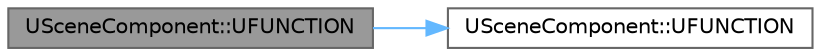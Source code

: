 digraph "USceneComponent::UFUNCTION"
{
 // INTERACTIVE_SVG=YES
 // LATEX_PDF_SIZE
  bgcolor="transparent";
  edge [fontname=Helvetica,fontsize=10,labelfontname=Helvetica,labelfontsize=10];
  node [fontname=Helvetica,fontsize=10,shape=box,height=0.2,width=0.4];
  rankdir="LR";
  Node1 [id="Node000001",label="USceneComponent::UFUNCTION",height=0.2,width=0.4,color="gray40", fillcolor="grey60", style="filled", fontcolor="black",tooltip="Get world-space socket transform."];
  Node1 -> Node2 [id="edge1_Node000001_Node000002",color="steelblue1",style="solid",tooltip=" "];
  Node2 [id="Node000002",label="USceneComponent::UFUNCTION",height=0.2,width=0.4,color="grey40", fillcolor="white", style="filled",URL="$d7/dde/classUSceneComponent.html#affbb3356429be6f5d76ecaa4fd638b5c",tooltip="Gets whether or not the cached PhysicsVolume this component overlaps should be updated when the compo..."];
}
